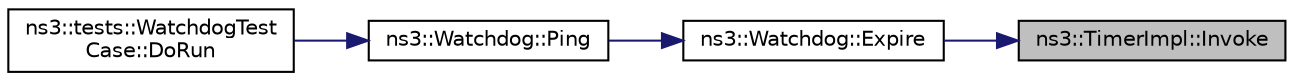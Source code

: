 digraph "ns3::TimerImpl::Invoke"
{
 // LATEX_PDF_SIZE
  edge [fontname="Helvetica",fontsize="10",labelfontname="Helvetica",labelfontsize="10"];
  node [fontname="Helvetica",fontsize="10",shape=record];
  rankdir="RL";
  Node1 [label="ns3::TimerImpl::Invoke",height=0.2,width=0.4,color="black", fillcolor="grey75", style="filled", fontcolor="black",tooltip="Invoke the expire function."];
  Node1 -> Node2 [dir="back",color="midnightblue",fontsize="10",style="solid",fontname="Helvetica"];
  Node2 [label="ns3::Watchdog::Expire",height=0.2,width=0.4,color="black", fillcolor="white", style="filled",URL="$classns3_1_1_watchdog.html#a483d1c00751c98629f3c128453b0cfb2",tooltip="Internal callback invoked when the timer expires."];
  Node2 -> Node3 [dir="back",color="midnightblue",fontsize="10",style="solid",fontname="Helvetica"];
  Node3 [label="ns3::Watchdog::Ping",height=0.2,width=0.4,color="black", fillcolor="white", style="filled",URL="$classns3_1_1_watchdog.html#a979e51daa6b92c872a78857cfe54c41a",tooltip="Delay the timer."];
  Node3 -> Node4 [dir="back",color="midnightblue",fontsize="10",style="solid",fontname="Helvetica"];
  Node4 [label="ns3::tests::WatchdogTest\lCase::DoRun",height=0.2,width=0.4,color="black", fillcolor="white", style="filled",URL="$classns3_1_1tests_1_1_watchdog_test_case.html#ad428bfece8829738b5237aa92560b7f6",tooltip="Implementation to actually run this TestCase."];
}
